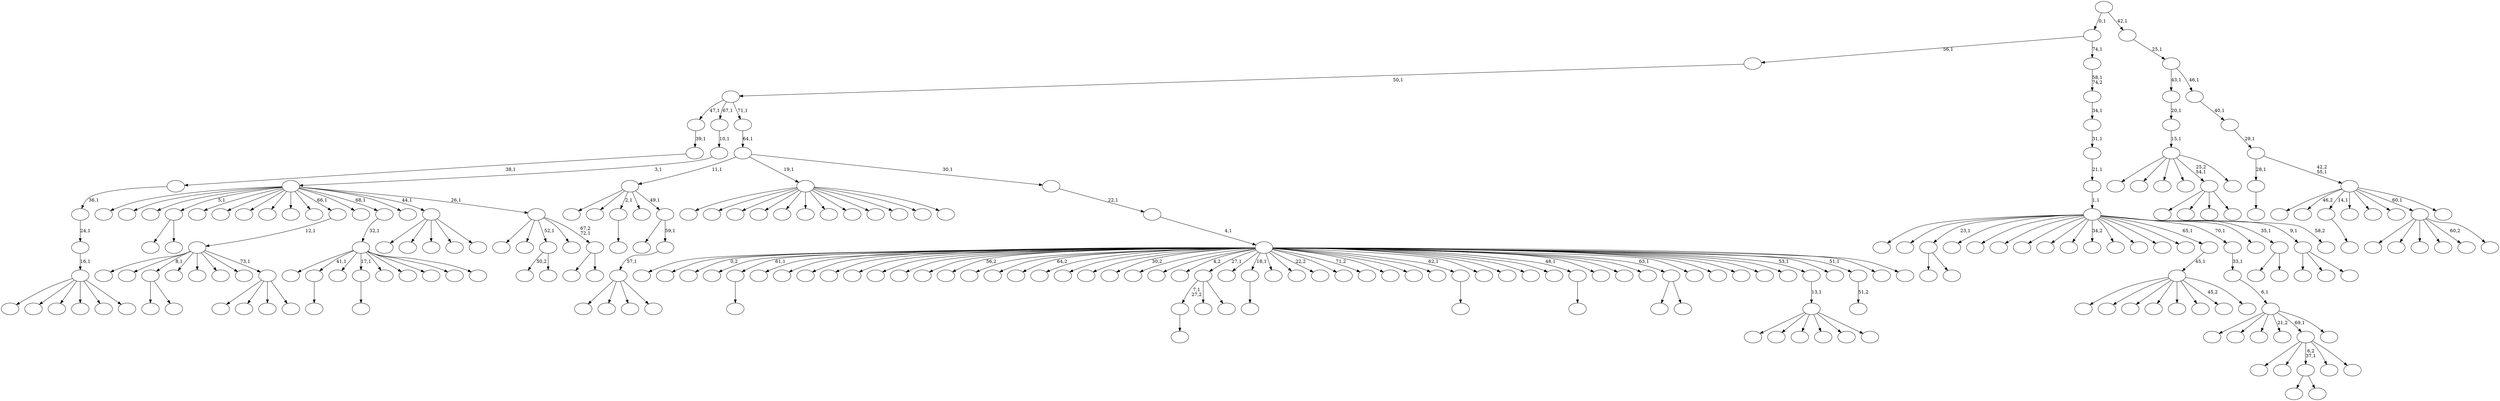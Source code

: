 digraph T {
	275 [label=""]
	274 [label=""]
	273 [label=""]
	272 [label=""]
	271 [label=""]
	270 [label=""]
	269 [label=""]
	268 [label=""]
	267 [label=""]
	266 [label=""]
	265 [label=""]
	264 [label=""]
	263 [label=""]
	262 [label=""]
	261 [label=""]
	260 [label=""]
	259 [label=""]
	258 [label=""]
	257 [label=""]
	256 [label=""]
	255 [label=""]
	254 [label=""]
	253 [label=""]
	252 [label=""]
	251 [label=""]
	250 [label=""]
	249 [label=""]
	248 [label=""]
	247 [label=""]
	246 [label=""]
	245 [label=""]
	244 [label=""]
	243 [label=""]
	242 [label=""]
	241 [label=""]
	240 [label=""]
	239 [label=""]
	238 [label=""]
	237 [label=""]
	236 [label=""]
	235 [label=""]
	234 [label=""]
	233 [label=""]
	232 [label=""]
	231 [label=""]
	230 [label=""]
	229 [label=""]
	228 [label=""]
	227 [label=""]
	226 [label=""]
	225 [label=""]
	224 [label=""]
	223 [label=""]
	222 [label=""]
	221 [label=""]
	220 [label=""]
	219 [label=""]
	218 [label=""]
	217 [label=""]
	216 [label=""]
	215 [label=""]
	214 [label=""]
	213 [label=""]
	212 [label=""]
	211 [label=""]
	210 [label=""]
	209 [label=""]
	208 [label=""]
	207 [label=""]
	206 [label=""]
	205 [label=""]
	204 [label=""]
	203 [label=""]
	202 [label=""]
	201 [label=""]
	200 [label=""]
	199 [label=""]
	198 [label=""]
	197 [label=""]
	196 [label=""]
	195 [label=""]
	194 [label=""]
	193 [label=""]
	192 [label=""]
	191 [label=""]
	190 [label=""]
	189 [label=""]
	188 [label=""]
	187 [label=""]
	186 [label=""]
	185 [label=""]
	184 [label=""]
	183 [label=""]
	182 [label=""]
	181 [label=""]
	180 [label=""]
	179 [label=""]
	178 [label=""]
	177 [label=""]
	176 [label=""]
	175 [label=""]
	174 [label=""]
	173 [label=""]
	172 [label=""]
	171 [label=""]
	170 [label=""]
	169 [label=""]
	168 [label=""]
	167 [label=""]
	166 [label=""]
	165 [label=""]
	164 [label=""]
	163 [label=""]
	162 [label=""]
	161 [label=""]
	160 [label=""]
	159 [label=""]
	158 [label=""]
	157 [label=""]
	156 [label=""]
	155 [label=""]
	154 [label=""]
	153 [label=""]
	152 [label=""]
	151 [label=""]
	150 [label=""]
	149 [label=""]
	148 [label=""]
	147 [label=""]
	146 [label=""]
	145 [label=""]
	144 [label=""]
	143 [label=""]
	142 [label=""]
	141 [label=""]
	140 [label=""]
	139 [label=""]
	138 [label=""]
	137 [label=""]
	136 [label=""]
	135 [label=""]
	134 [label=""]
	133 [label=""]
	132 [label=""]
	131 [label=""]
	130 [label=""]
	129 [label=""]
	128 [label=""]
	127 [label=""]
	126 [label=""]
	125 [label=""]
	124 [label=""]
	123 [label=""]
	122 [label=""]
	121 [label=""]
	120 [label=""]
	119 [label=""]
	118 [label=""]
	117 [label=""]
	116 [label=""]
	115 [label=""]
	114 [label=""]
	113 [label=""]
	112 [label=""]
	111 [label=""]
	110 [label=""]
	109 [label=""]
	108 [label=""]
	107 [label=""]
	106 [label=""]
	105 [label=""]
	104 [label=""]
	103 [label=""]
	102 [label=""]
	101 [label=""]
	100 [label=""]
	99 [label=""]
	98 [label=""]
	97 [label=""]
	96 [label=""]
	95 [label=""]
	94 [label=""]
	93 [label=""]
	92 [label=""]
	91 [label=""]
	90 [label=""]
	89 [label=""]
	88 [label=""]
	87 [label=""]
	86 [label=""]
	85 [label=""]
	84 [label=""]
	83 [label=""]
	82 [label=""]
	81 [label=""]
	80 [label=""]
	79 [label=""]
	78 [label=""]
	77 [label=""]
	76 [label=""]
	75 [label=""]
	74 [label=""]
	73 [label=""]
	72 [label=""]
	71 [label=""]
	70 [label=""]
	69 [label=""]
	68 [label=""]
	67 [label=""]
	66 [label=""]
	65 [label=""]
	64 [label=""]
	63 [label=""]
	62 [label=""]
	61 [label=""]
	60 [label=""]
	59 [label=""]
	58 [label=""]
	57 [label=""]
	56 [label=""]
	55 [label=""]
	54 [label=""]
	53 [label=""]
	52 [label=""]
	51 [label=""]
	50 [label=""]
	49 [label=""]
	48 [label=""]
	47 [label=""]
	46 [label=""]
	45 [label=""]
	44 [label=""]
	43 [label=""]
	42 [label=""]
	41 [label=""]
	40 [label=""]
	39 [label=""]
	38 [label=""]
	37 [label=""]
	36 [label=""]
	35 [label=""]
	34 [label=""]
	33 [label=""]
	32 [label=""]
	31 [label=""]
	30 [label=""]
	29 [label=""]
	28 [label=""]
	27 [label=""]
	26 [label=""]
	25 [label=""]
	24 [label=""]
	23 [label=""]
	22 [label=""]
	21 [label=""]
	20 [label=""]
	19 [label=""]
	18 [label=""]
	17 [label=""]
	16 [label=""]
	15 [label=""]
	14 [label=""]
	13 [label=""]
	12 [label=""]
	11 [label=""]
	10 [label=""]
	9 [label=""]
	8 [label=""]
	7 [label=""]
	6 [label=""]
	5 [label=""]
	4 [label=""]
	3 [label=""]
	2 [label=""]
	1 [label=""]
	0 [label=""]
	261 -> 262 [label=""]
	250 -> 251 [label=""]
	239 -> 240 [label=""]
	221 -> 273 [label=""]
	221 -> 222 [label=""]
	219 -> 265 [label=""]
	219 -> 220 [label=""]
	214 -> 231 [label=""]
	214 -> 215 [label=""]
	210 -> 211 [label=""]
	192 -> 226 [label=""]
	192 -> 193 [label=""]
	184 -> 185 [label=""]
	180 -> 250 [label="7,1\n27,2"]
	180 -> 217 [label=""]
	180 -> 181 [label=""]
	168 -> 169 [label=""]
	163 -> 164 [label=""]
	140 -> 141 [label=""]
	121 -> 122 [label=""]
	108 -> 175 [label=""]
	108 -> 158 [label=""]
	108 -> 111 [label=""]
	108 -> 109 [label=""]
	107 -> 274 [label=""]
	107 -> 269 [label=""]
	107 -> 221 [label="8,1"]
	107 -> 143 [label=""]
	107 -> 125 [label=""]
	107 -> 119 [label=""]
	107 -> 112 [label=""]
	107 -> 108 [label="73,1"]
	106 -> 107 [label="12,1"]
	104 -> 159 [label=""]
	104 -> 105 [label=""]
	99 -> 172 [label=""]
	99 -> 170 [label=""]
	99 -> 126 [label=""]
	99 -> 100 [label=""]
	98 -> 99 [label="57,1"]
	97 -> 145 [label=""]
	97 -> 98 [label="59,1"]
	96 -> 256 [label=""]
	96 -> 233 [label=""]
	96 -> 168 [label="2,1"]
	96 -> 134 [label=""]
	96 -> 97 [label="49,1"]
	88 -> 195 [label="50,2"]
	88 -> 89 [label=""]
	86 -> 272 [label=""]
	86 -> 194 [label=""]
	86 -> 192 [label="6,2\n37,1"]
	86 -> 116 [label=""]
	86 -> 87 [label=""]
	79 -> 80 [label=""]
	77 -> 259 [label=""]
	77 -> 228 [label=""]
	77 -> 202 [label=""]
	77 -> 197 [label=""]
	77 -> 161 [label=""]
	77 -> 78 [label=""]
	76 -> 77 [label="13,1"]
	74 -> 188 [label=""]
	74 -> 123 [label=""]
	74 -> 82 [label=""]
	74 -> 75 [label=""]
	70 -> 275 [label=""]
	70 -> 198 [label=""]
	70 -> 173 [label=""]
	70 -> 124 [label=""]
	70 -> 110 [label=""]
	70 -> 71 [label=""]
	69 -> 70 [label="16,1"]
	68 -> 69 [label="24,1"]
	67 -> 68 [label="36,1"]
	66 -> 67 [label="38,1"]
	65 -> 66 [label="39,1"]
	63 -> 266 [label=""]
	63 -> 244 [label=""]
	63 -> 212 [label=""]
	63 -> 207 [label=""]
	63 -> 187 [label=""]
	63 -> 147 [label=""]
	63 -> 93 [label="45,2"]
	63 -> 64 [label=""]
	62 -> 63 [label="45,1"]
	60 -> 243 [label=""]
	60 -> 199 [label=""]
	60 -> 157 [label=""]
	60 -> 128 [label="21,2"]
	60 -> 86 [label="69,1"]
	60 -> 61 [label=""]
	59 -> 60 [label="6,1"]
	58 -> 59 [label="33,1"]
	56 -> 255 [label=""]
	56 -> 239 [label="41,1"]
	56 -> 230 [label=""]
	56 -> 210 [label="17,1"]
	56 -> 177 [label=""]
	56 -> 120 [label=""]
	56 -> 91 [label=""]
	56 -> 85 [label=""]
	56 -> 57 [label=""]
	55 -> 56 [label="32,1"]
	46 -> 248 [label=""]
	46 -> 47 [label=""]
	44 -> 253 [label=""]
	44 -> 246 [label=""]
	44 -> 206 [label=""]
	44 -> 189 [label=""]
	44 -> 186 [label=""]
	44 -> 183 [label=""]
	44 -> 155 [label=""]
	44 -> 137 [label=""]
	44 -> 130 [label=""]
	44 -> 113 [label=""]
	44 -> 81 [label=""]
	44 -> 45 [label=""]
	42 -> 166 [label=""]
	42 -> 138 [label=""]
	42 -> 103 [label=""]
	42 -> 54 [label=""]
	42 -> 43 [label=""]
	40 -> 257 [label=""]
	40 -> 229 [label=""]
	40 -> 204 [label=""]
	40 -> 178 [label=""]
	40 -> 74 [label="25,2\n54,1"]
	40 -> 41 [label=""]
	39 -> 40 [label="15,1"]
	38 -> 39 [label="20,1"]
	36 -> 37 [label="51,2"]
	34 -> 271 [label=""]
	34 -> 35 [label=""]
	33 -> 270 [label=""]
	33 -> 149 [label=""]
	33 -> 88 [label="52,1"]
	33 -> 51 [label=""]
	33 -> 34 [label="67,2\n72,1"]
	32 -> 260 [label=""]
	32 -> 252 [label=""]
	32 -> 245 [label=""]
	32 -> 219 [label="5,1"]
	32 -> 179 [label=""]
	32 -> 174 [label=""]
	32 -> 165 [label=""]
	32 -> 152 [label=""]
	32 -> 148 [label=""]
	32 -> 139 [label=""]
	32 -> 106 [label="66,1"]
	32 -> 95 [label=""]
	32 -> 55 [label="68,1"]
	32 -> 53 [label=""]
	32 -> 42 [label="44,1"]
	32 -> 33 [label="26,1"]
	31 -> 32 [label="3,1"]
	30 -> 31 [label="10,1"]
	28 -> 224 [label=""]
	28 -> 72 [label=""]
	28 -> 29 [label=""]
	24 -> 268 [label=""]
	24 -> 267 [label=""]
	24 -> 264 [label="0,2"]
	24 -> 263 [label=""]
	24 -> 261 [label="61,1"]
	24 -> 258 [label=""]
	24 -> 254 [label=""]
	24 -> 249 [label=""]
	24 -> 242 [label=""]
	24 -> 241 [label=""]
	24 -> 238 [label=""]
	24 -> 237 [label=""]
	24 -> 235 [label=""]
	24 -> 232 [label="56,2"]
	24 -> 227 [label=""]
	24 -> 225 [label=""]
	24 -> 223 [label="64,2"]
	24 -> 218 [label=""]
	24 -> 213 [label=""]
	24 -> 209 [label=""]
	24 -> 205 [label="30,2"]
	24 -> 191 [label=""]
	24 -> 190 [label=""]
	24 -> 182 [label="4,2"]
	24 -> 180 [label="27,1"]
	24 -> 171 [label=""]
	24 -> 163 [label="18,1"]
	24 -> 160 [label=""]
	24 -> 156 [label=""]
	24 -> 154 [label="22,2"]
	24 -> 153 [label=""]
	24 -> 151 [label="71,2"]
	24 -> 146 [label=""]
	24 -> 144 [label=""]
	24 -> 142 [label=""]
	24 -> 140 [label="62,1"]
	24 -> 136 [label=""]
	24 -> 135 [label=""]
	24 -> 132 [label=""]
	24 -> 131 [label=""]
	24 -> 121 [label="48,1"]
	24 -> 118 [label=""]
	24 -> 117 [label=""]
	24 -> 115 [label=""]
	24 -> 104 [label="63,1"]
	24 -> 101 [label=""]
	24 -> 94 [label=""]
	24 -> 90 [label=""]
	24 -> 84 [label=""]
	24 -> 83 [label=""]
	24 -> 76 [label="53,1"]
	24 -> 52 [label=""]
	24 -> 36 [label="51,1"]
	24 -> 26 [label=""]
	24 -> 25 [label=""]
	23 -> 24 [label="4,1"]
	22 -> 23 [label="22,1"]
	21 -> 96 [label="11,1"]
	21 -> 44 [label="19,1"]
	21 -> 22 [label="30,1"]
	20 -> 21 [label="64,1"]
	19 -> 65 [label="47,1"]
	19 -> 30 [label="67,1"]
	19 -> 20 [label="71,1"]
	18 -> 19 [label="50,1"]
	16 -> 236 [label=""]
	16 -> 216 [label=""]
	16 -> 162 [label=""]
	16 -> 129 [label=""]
	16 -> 49 [label="60,2"]
	16 -> 17 [label=""]
	14 -> 247 [label=""]
	14 -> 234 [label=""]
	14 -> 214 [label="23,1"]
	14 -> 208 [label=""]
	14 -> 203 [label=""]
	14 -> 196 [label=""]
	14 -> 176 [label=""]
	14 -> 167 [label=""]
	14 -> 150 [label=""]
	14 -> 133 [label="34,2"]
	14 -> 127 [label=""]
	14 -> 114 [label=""]
	14 -> 102 [label=""]
	14 -> 92 [label=""]
	14 -> 62 [label="65,1"]
	14 -> 58 [label="70,1"]
	14 -> 48 [label=""]
	14 -> 46 [label="35,1"]
	14 -> 28 [label="9,1"]
	14 -> 15 [label="58,2"]
	13 -> 14 [label="1,1"]
	12 -> 13 [label="21,1"]
	11 -> 12 [label="31,1"]
	10 -> 11 [label="34,1"]
	9 -> 10 [label="58,1\n74,2"]
	8 -> 18 [label="56,1"]
	8 -> 9 [label="74,1"]
	6 -> 201 [label=""]
	6 -> 200 [label="46,2"]
	6 -> 184 [label="14,1"]
	6 -> 73 [label=""]
	6 -> 50 [label=""]
	6 -> 27 [label=""]
	6 -> 16 [label="60,1"]
	6 -> 7 [label=""]
	5 -> 79 [label="28,1"]
	5 -> 6 [label="42,2\n55,1"]
	4 -> 5 [label="29,1"]
	3 -> 4 [label="40,1"]
	2 -> 38 [label="43,1"]
	2 -> 3 [label="46,1"]
	1 -> 2 [label="25,1"]
	0 -> 8 [label="0,1"]
	0 -> 1 [label="42,1"]
}
